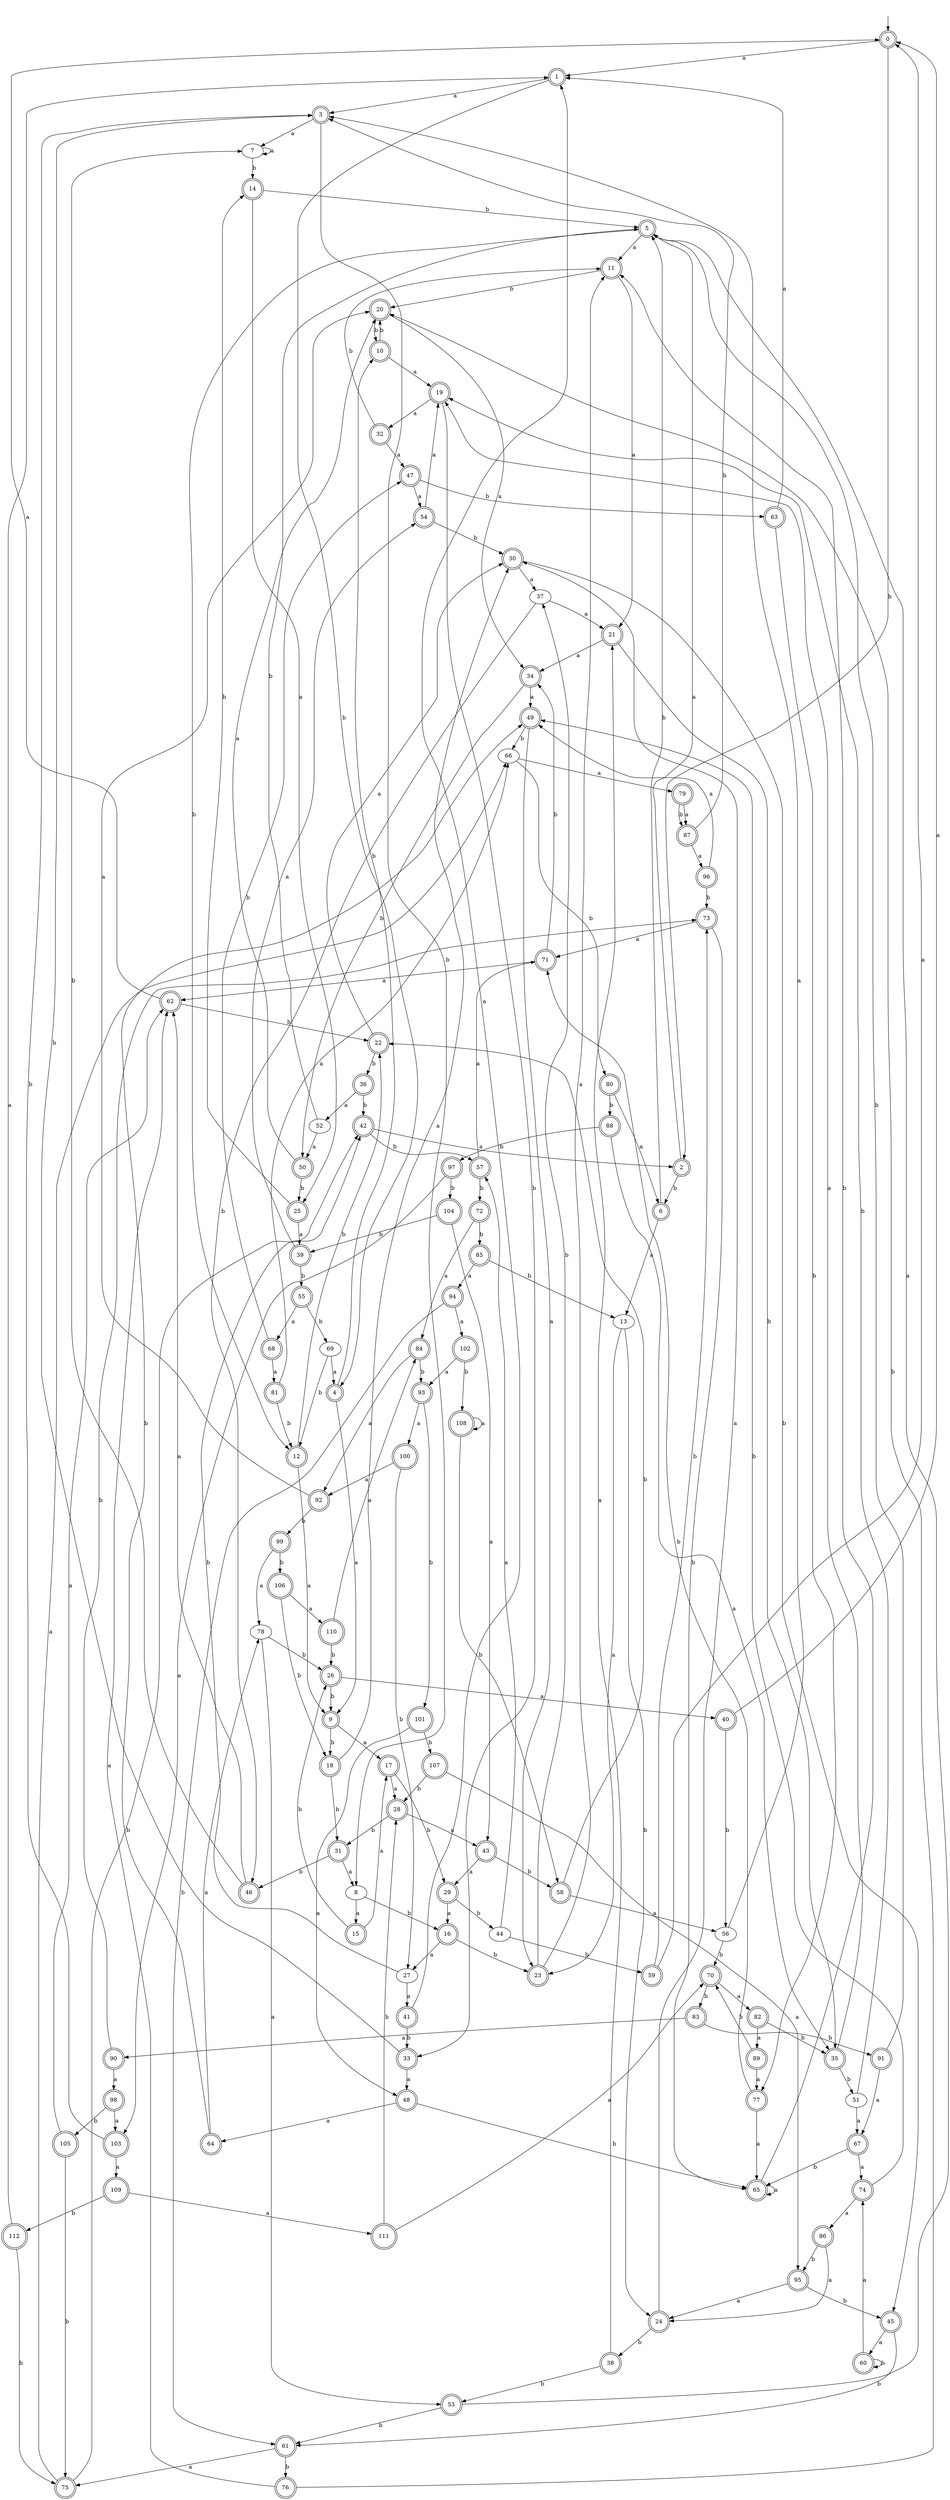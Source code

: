 digraph RandomDFA {
  __start0 [label="", shape=none];
  __start0 -> 0 [label=""];
  0 [shape=circle] [shape=doublecircle]
  0 -> 1 [label="a"]
  0 -> 2 [label="b"]
  1 [shape=doublecircle]
  1 -> 3 [label="a"]
  1 -> 4 [label="b"]
  2 [shape=doublecircle]
  2 -> 5 [label="a"]
  2 -> 6 [label="b"]
  3 [shape=doublecircle]
  3 -> 7 [label="a"]
  3 -> 8 [label="b"]
  4 [shape=doublecircle]
  4 -> 9 [label="a"]
  4 -> 10 [label="b"]
  5 [shape=doublecircle]
  5 -> 11 [label="a"]
  5 -> 12 [label="b"]
  6 [shape=doublecircle]
  6 -> 13 [label="a"]
  6 -> 5 [label="b"]
  7
  7 -> 7 [label="a"]
  7 -> 14 [label="b"]
  8
  8 -> 15 [label="a"]
  8 -> 16 [label="b"]
  9 [shape=doublecircle]
  9 -> 17 [label="a"]
  9 -> 18 [label="b"]
  10 [shape=doublecircle]
  10 -> 19 [label="a"]
  10 -> 20 [label="b"]
  11 [shape=doublecircle]
  11 -> 21 [label="a"]
  11 -> 20 [label="b"]
  12 [shape=doublecircle]
  12 -> 9 [label="a"]
  12 -> 22 [label="b"]
  13
  13 -> 23 [label="a"]
  13 -> 24 [label="b"]
  14 [shape=doublecircle]
  14 -> 25 [label="a"]
  14 -> 5 [label="b"]
  15 [shape=doublecircle]
  15 -> 17 [label="a"]
  15 -> 26 [label="b"]
  16 [shape=doublecircle]
  16 -> 27 [label="a"]
  16 -> 23 [label="b"]
  17 [shape=doublecircle]
  17 -> 28 [label="a"]
  17 -> 29 [label="b"]
  18 [shape=doublecircle]
  18 -> 30 [label="a"]
  18 -> 31 [label="b"]
  19 [shape=doublecircle]
  19 -> 32 [label="a"]
  19 -> 33 [label="b"]
  20 [shape=doublecircle]
  20 -> 34 [label="a"]
  20 -> 10 [label="b"]
  21 [shape=doublecircle]
  21 -> 34 [label="a"]
  21 -> 35 [label="b"]
  22 [shape=doublecircle]
  22 -> 30 [label="a"]
  22 -> 36 [label="b"]
  23 [shape=doublecircle]
  23 -> 11 [label="a"]
  23 -> 37 [label="b"]
  24 [shape=doublecircle]
  24 -> 30 [label="a"]
  24 -> 38 [label="b"]
  25 [shape=doublecircle]
  25 -> 39 [label="a"]
  25 -> 14 [label="b"]
  26 [shape=doublecircle]
  26 -> 40 [label="a"]
  26 -> 9 [label="b"]
  27
  27 -> 41 [label="a"]
  27 -> 42 [label="b"]
  28 [shape=doublecircle]
  28 -> 43 [label="a"]
  28 -> 31 [label="b"]
  29 [shape=doublecircle]
  29 -> 16 [label="a"]
  29 -> 44 [label="b"]
  30 [shape=doublecircle]
  30 -> 37 [label="a"]
  30 -> 45 [label="b"]
  31 [shape=doublecircle]
  31 -> 8 [label="a"]
  31 -> 46 [label="b"]
  32 [shape=doublecircle]
  32 -> 47 [label="a"]
  32 -> 11 [label="b"]
  33 [shape=doublecircle]
  33 -> 48 [label="a"]
  33 -> 3 [label="b"]
  34 [shape=doublecircle]
  34 -> 49 [label="a"]
  34 -> 50 [label="b"]
  35 [shape=doublecircle]
  35 -> 19 [label="a"]
  35 -> 51 [label="b"]
  36 [shape=doublecircle]
  36 -> 52 [label="a"]
  36 -> 42 [label="b"]
  37
  37 -> 21 [label="a"]
  37 -> 46 [label="b"]
  38 [shape=doublecircle]
  38 -> 21 [label="a"]
  38 -> 53 [label="b"]
  39 [shape=doublecircle]
  39 -> 54 [label="a"]
  39 -> 55 [label="b"]
  40 [shape=doublecircle]
  40 -> 0 [label="a"]
  40 -> 56 [label="b"]
  41 [shape=doublecircle]
  41 -> 1 [label="a"]
  41 -> 33 [label="b"]
  42 [shape=doublecircle]
  42 -> 2 [label="a"]
  42 -> 57 [label="b"]
  43 [shape=doublecircle]
  43 -> 29 [label="a"]
  43 -> 58 [label="b"]
  44
  44 -> 57 [label="a"]
  44 -> 59 [label="b"]
  45 [shape=doublecircle]
  45 -> 60 [label="a"]
  45 -> 61 [label="b"]
  46 [shape=doublecircle]
  46 -> 62 [label="a"]
  46 -> 7 [label="b"]
  47 [shape=doublecircle]
  47 -> 54 [label="a"]
  47 -> 63 [label="b"]
  48 [shape=doublecircle]
  48 -> 64 [label="a"]
  48 -> 65 [label="b"]
  49 [shape=doublecircle]
  49 -> 23 [label="a"]
  49 -> 66 [label="b"]
  50 [shape=doublecircle]
  50 -> 20 [label="a"]
  50 -> 25 [label="b"]
  51
  51 -> 67 [label="a"]
  51 -> 19 [label="b"]
  52
  52 -> 50 [label="a"]
  52 -> 5 [label="b"]
  53 [shape=doublecircle]
  53 -> 5 [label="a"]
  53 -> 61 [label="b"]
  54 [shape=doublecircle]
  54 -> 19 [label="a"]
  54 -> 30 [label="b"]
  55 [shape=doublecircle]
  55 -> 68 [label="a"]
  55 -> 69 [label="b"]
  56
  56 -> 3 [label="a"]
  56 -> 70 [label="b"]
  57 [shape=doublecircle]
  57 -> 71 [label="a"]
  57 -> 72 [label="b"]
  58 [shape=doublecircle]
  58 -> 56 [label="a"]
  58 -> 22 [label="b"]
  59 [shape=doublecircle]
  59 -> 0 [label="a"]
  59 -> 73 [label="b"]
  60 [shape=doublecircle]
  60 -> 74 [label="a"]
  60 -> 60 [label="b"]
  61 [shape=doublecircle]
  61 -> 75 [label="a"]
  61 -> 76 [label="b"]
  62 [shape=doublecircle]
  62 -> 0 [label="a"]
  62 -> 22 [label="b"]
  63 [shape=doublecircle]
  63 -> 1 [label="a"]
  63 -> 77 [label="b"]
  64 [shape=doublecircle]
  64 -> 78 [label="a"]
  64 -> 49 [label="b"]
  65 [shape=doublecircle]
  65 -> 65 [label="a"]
  65 -> 11 [label="b"]
  66
  66 -> 79 [label="a"]
  66 -> 80 [label="b"]
  67 [shape=doublecircle]
  67 -> 74 [label="a"]
  67 -> 65 [label="b"]
  68 [shape=doublecircle]
  68 -> 81 [label="a"]
  68 -> 47 [label="b"]
  69
  69 -> 4 [label="a"]
  69 -> 12 [label="b"]
  70 [shape=doublecircle]
  70 -> 82 [label="a"]
  70 -> 83 [label="b"]
  71 [shape=doublecircle]
  71 -> 62 [label="a"]
  71 -> 34 [label="b"]
  72 [shape=doublecircle]
  72 -> 84 [label="a"]
  72 -> 85 [label="b"]
  73 [shape=doublecircle]
  73 -> 71 [label="a"]
  73 -> 65 [label="b"]
  74 [shape=doublecircle]
  74 -> 86 [label="a"]
  74 -> 49 [label="b"]
  75 [shape=doublecircle]
  75 -> 66 [label="a"]
  75 -> 42 [label="b"]
  76 [shape=doublecircle]
  76 -> 62 [label="a"]
  76 -> 20 [label="b"]
  77 [shape=doublecircle]
  77 -> 65 [label="a"]
  77 -> 71 [label="b"]
  78
  78 -> 53 [label="a"]
  78 -> 26 [label="b"]
  79 [shape=doublecircle]
  79 -> 87 [label="a"]
  79 -> 87 [label="b"]
  80 [shape=doublecircle]
  80 -> 6 [label="a"]
  80 -> 88 [label="b"]
  81 [shape=doublecircle]
  81 -> 66 [label="a"]
  81 -> 12 [label="b"]
  82 [shape=doublecircle]
  82 -> 89 [label="a"]
  82 -> 35 [label="b"]
  83 [shape=doublecircle]
  83 -> 90 [label="a"]
  83 -> 91 [label="b"]
  84 [shape=doublecircle]
  84 -> 92 [label="a"]
  84 -> 93 [label="b"]
  85 [shape=doublecircle]
  85 -> 94 [label="a"]
  85 -> 13 [label="b"]
  86 [shape=doublecircle]
  86 -> 24 [label="a"]
  86 -> 95 [label="b"]
  87 [shape=doublecircle]
  87 -> 96 [label="a"]
  87 -> 3 [label="b"]
  88 [shape=doublecircle]
  88 -> 35 [label="a"]
  88 -> 97 [label="b"]
  89 [shape=doublecircle]
  89 -> 77 [label="a"]
  89 -> 70 [label="b"]
  90 [shape=doublecircle]
  90 -> 98 [label="a"]
  90 -> 73 [label="b"]
  91 [shape=doublecircle]
  91 -> 67 [label="a"]
  91 -> 5 [label="b"]
  92 [shape=doublecircle]
  92 -> 20 [label="a"]
  92 -> 99 [label="b"]
  93 [shape=doublecircle]
  93 -> 100 [label="a"]
  93 -> 101 [label="b"]
  94 [shape=doublecircle]
  94 -> 102 [label="a"]
  94 -> 61 [label="b"]
  95 [shape=doublecircle]
  95 -> 24 [label="a"]
  95 -> 45 [label="b"]
  96 [shape=doublecircle]
  96 -> 49 [label="a"]
  96 -> 73 [label="b"]
  97 [shape=doublecircle]
  97 -> 103 [label="a"]
  97 -> 104 [label="b"]
  98 [shape=doublecircle]
  98 -> 103 [label="a"]
  98 -> 105 [label="b"]
  99 [shape=doublecircle]
  99 -> 78 [label="a"]
  99 -> 106 [label="b"]
  100 [shape=doublecircle]
  100 -> 92 [label="a"]
  100 -> 27 [label="b"]
  101 [shape=doublecircle]
  101 -> 48 [label="a"]
  101 -> 107 [label="b"]
  102 [shape=doublecircle]
  102 -> 93 [label="a"]
  102 -> 108 [label="b"]
  103 [shape=doublecircle]
  103 -> 109 [label="a"]
  103 -> 3 [label="b"]
  104 [shape=doublecircle]
  104 -> 43 [label="a"]
  104 -> 39 [label="b"]
  105 [shape=doublecircle]
  105 -> 62 [label="a"]
  105 -> 75 [label="b"]
  106 [shape=doublecircle]
  106 -> 110 [label="a"]
  106 -> 18 [label="b"]
  107 [shape=doublecircle]
  107 -> 95 [label="a"]
  107 -> 28 [label="b"]
  108 [shape=doublecircle]
  108 -> 108 [label="a"]
  108 -> 58 [label="b"]
  109 [shape=doublecircle]
  109 -> 111 [label="a"]
  109 -> 112 [label="b"]
  110 [shape=doublecircle]
  110 -> 84 [label="a"]
  110 -> 26 [label="b"]
  111 [shape=doublecircle]
  111 -> 70 [label="a"]
  111 -> 28 [label="b"]
  112 [shape=doublecircle]
  112 -> 1 [label="a"]
  112 -> 75 [label="b"]
}

